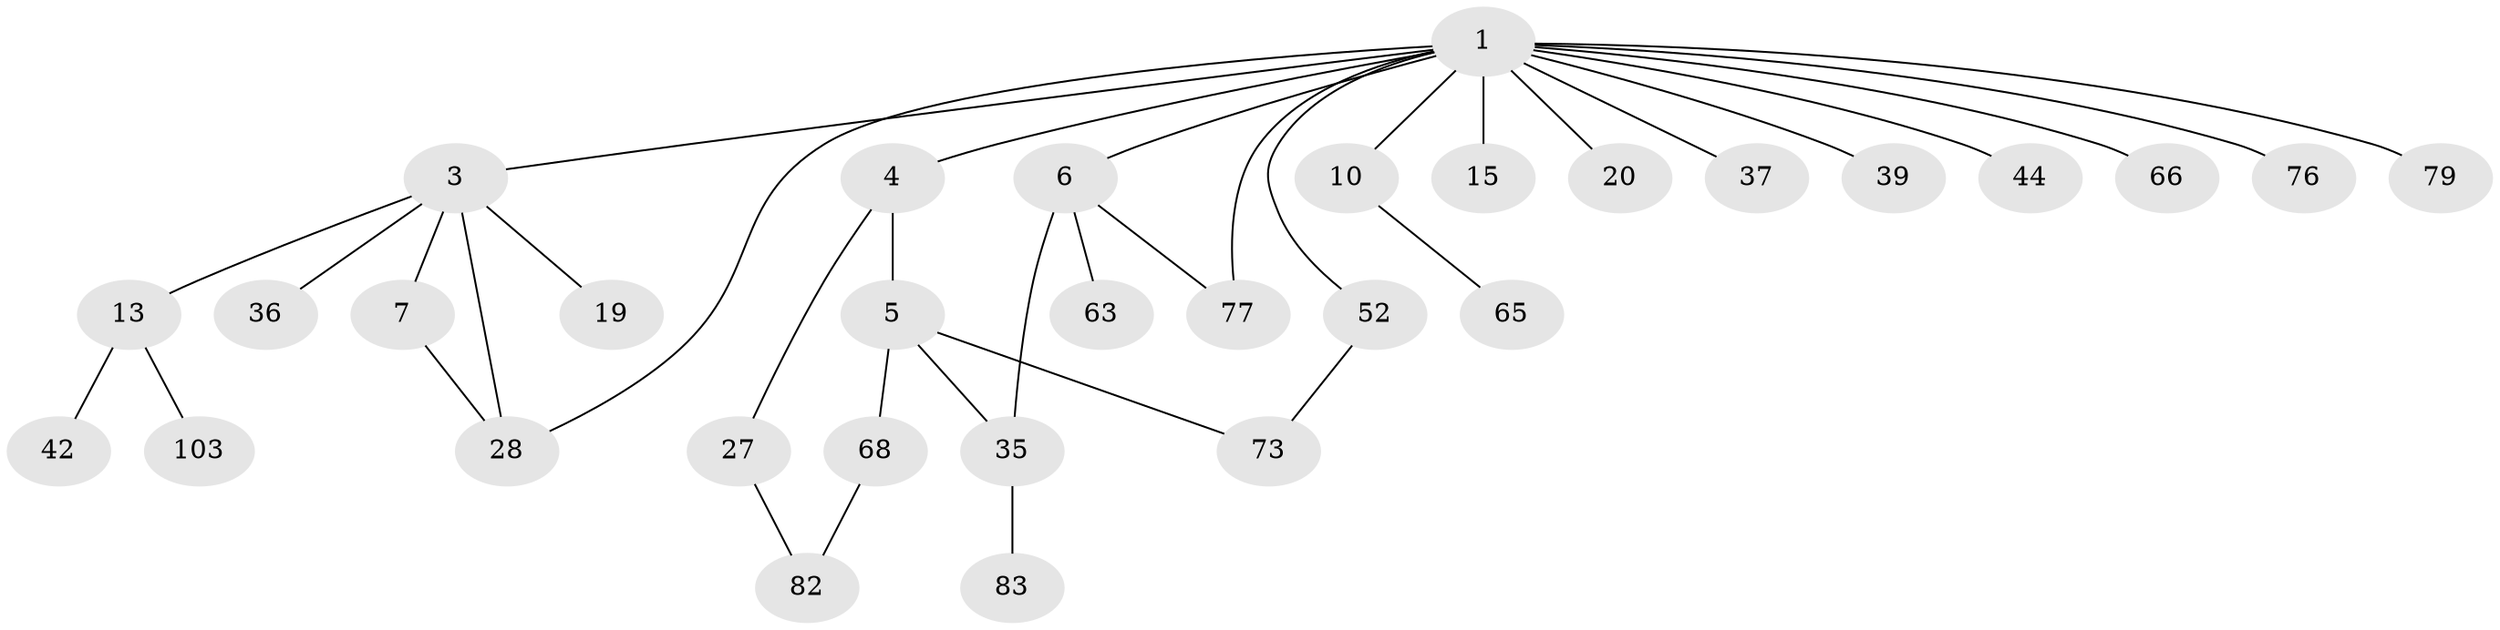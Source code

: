 // original degree distribution, {7: 0.019230769230769232, 6: 0.019230769230769232, 4: 0.09615384615384616, 3: 0.14423076923076922, 2: 0.3269230769230769, 5: 0.009615384615384616, 1: 0.38461538461538464}
// Generated by graph-tools (version 1.1) at 2025/17/03/04/25 18:17:13]
// undirected, 31 vertices, 36 edges
graph export_dot {
graph [start="1"]
  node [color=gray90,style=filled];
  1 [super="+9+2+26+69"];
  3 [super="+18+8+22+11"];
  4 [super="+24"];
  5 [super="+102+16"];
  6 [super="+41"];
  7 [super="+25+95"];
  10 [super="+38"];
  13 [super="+34+47+56"];
  15 [super="+71+78"];
  19 [super="+30"];
  20;
  27 [super="+94+61"];
  28 [super="+33+50+48"];
  35 [super="+57+80+59"];
  36;
  37;
  39 [super="+101"];
  42;
  44 [super="+99"];
  52 [super="+75"];
  63;
  65;
  66 [super="+72"];
  68 [super="+74"];
  73;
  76 [super="+100"];
  77 [super="+92"];
  79 [super="+98"];
  82;
  83;
  103;
  1 -- 6;
  1 -- 10;
  1 -- 66;
  1 -- 37;
  1 -- 39 [weight=2];
  1 -- 77;
  1 -- 79;
  1 -- 52;
  1 -- 3 [weight=2];
  1 -- 4;
  1 -- 20;
  1 -- 44;
  1 -- 15;
  1 -- 28;
  1 -- 76;
  3 -- 7;
  3 -- 13 [weight=2];
  3 -- 28;
  3 -- 19;
  3 -- 36;
  4 -- 5;
  4 -- 27;
  5 -- 73;
  5 -- 35;
  5 -- 68;
  6 -- 77;
  6 -- 63;
  6 -- 35;
  7 -- 28;
  10 -- 65;
  13 -- 42;
  13 -- 103;
  27 -- 82;
  35 -- 83;
  52 -- 73;
  68 -- 82;
}
